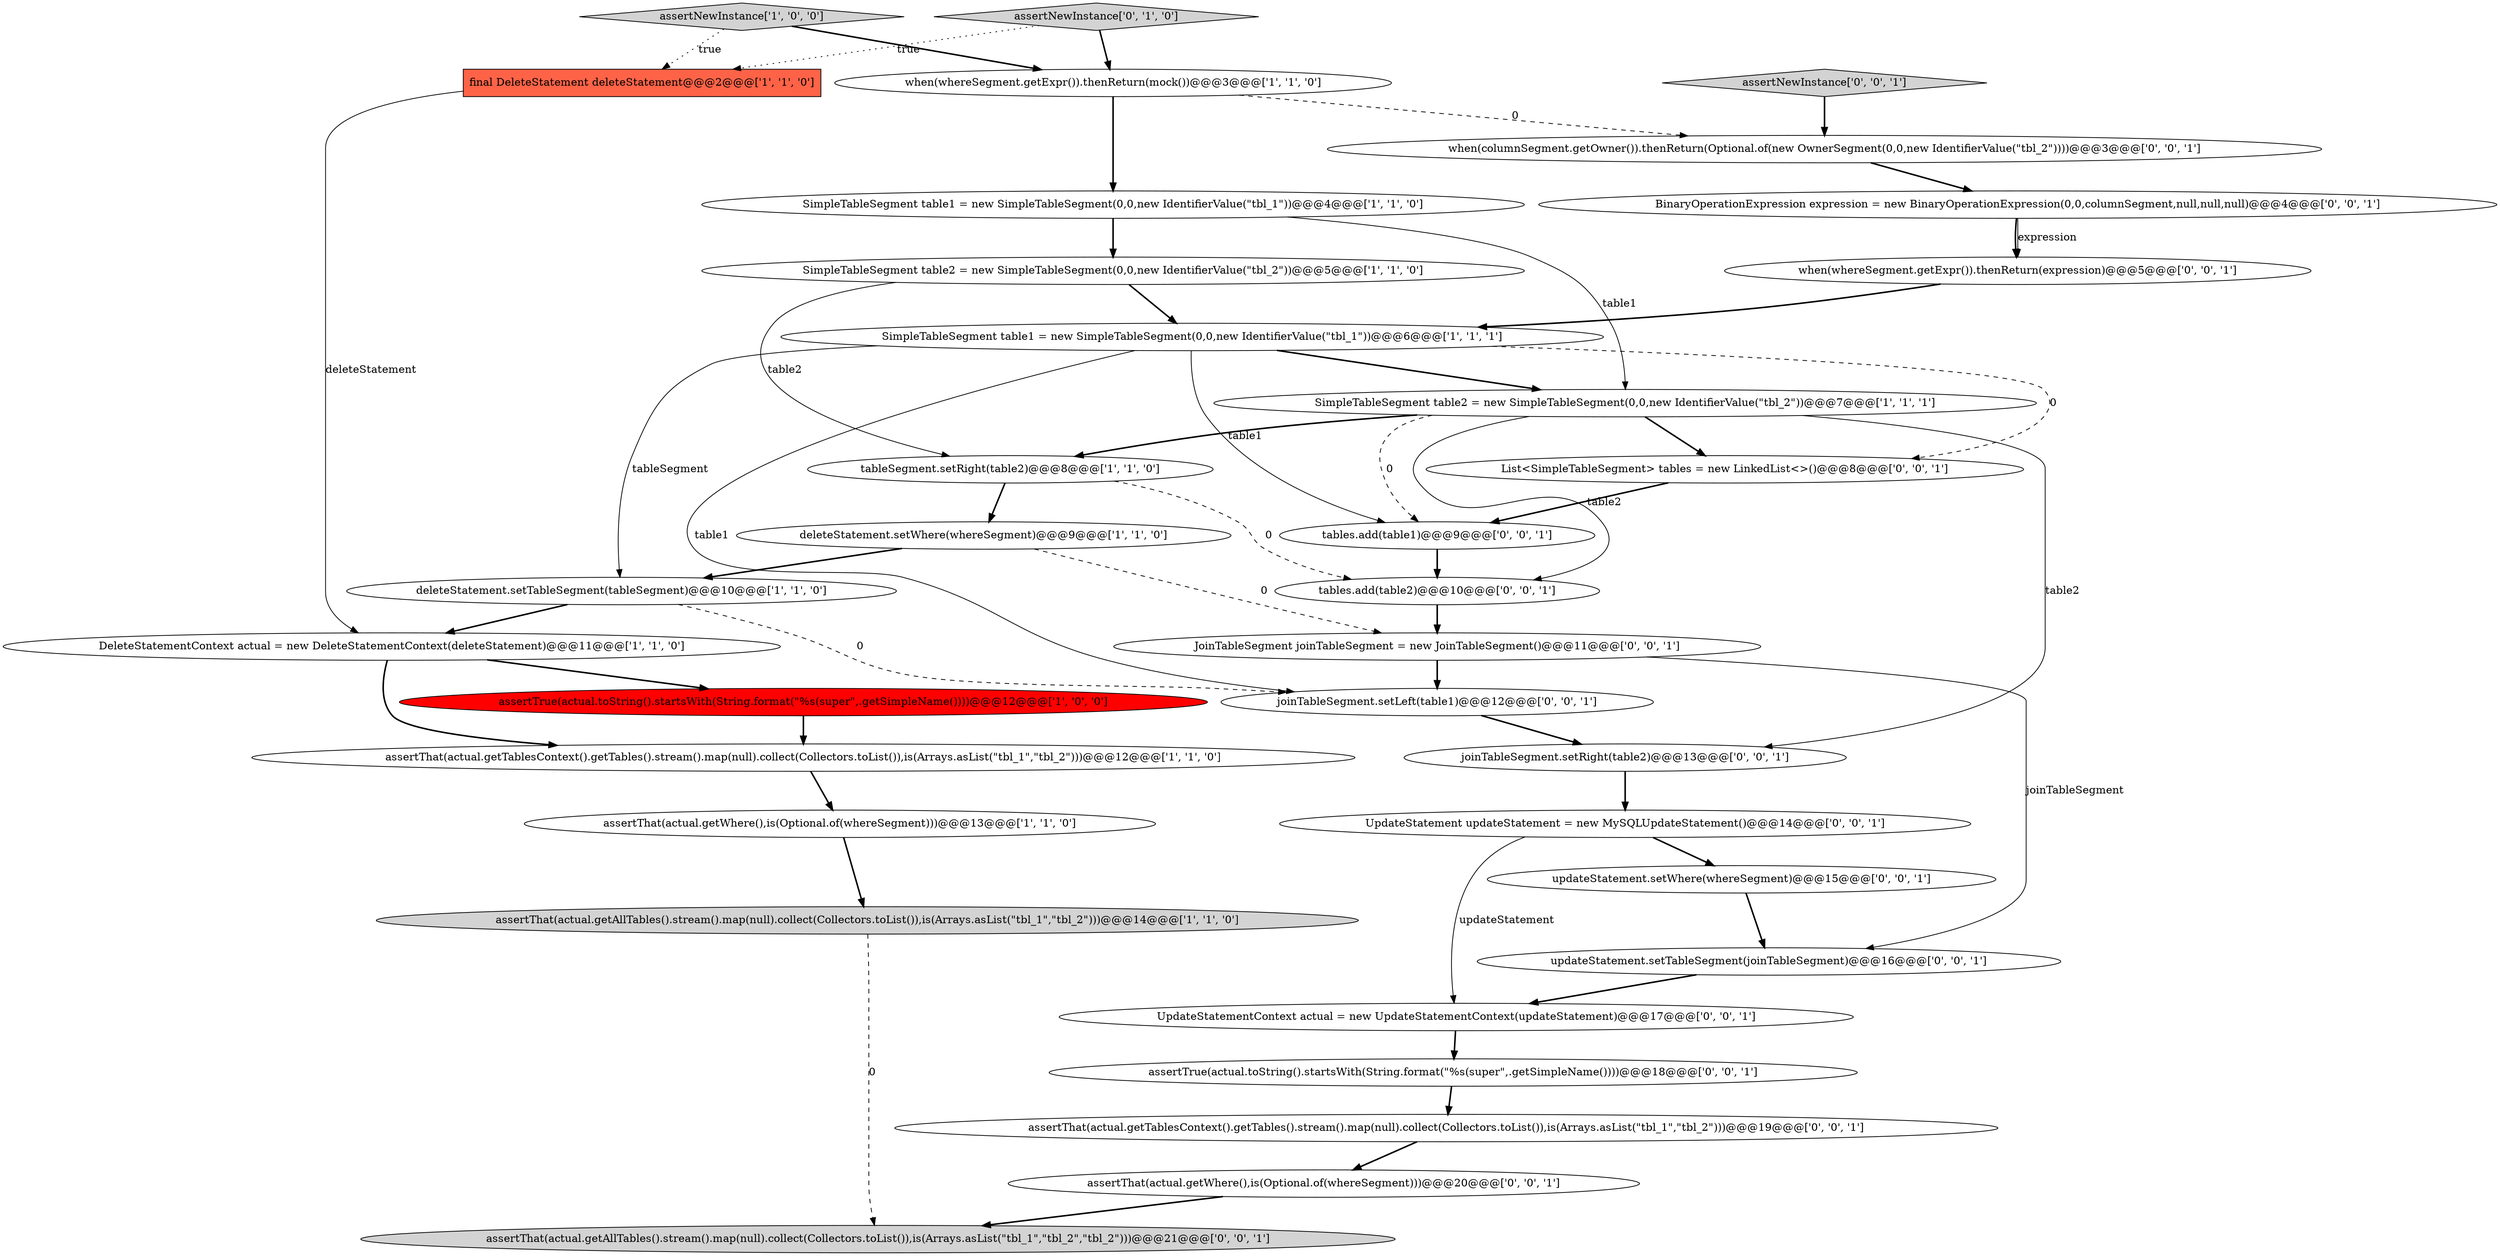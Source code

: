 digraph {
32 [style = filled, label = "when(columnSegment.getOwner()).thenReturn(Optional.of(new OwnerSegment(0,0,new IdentifierValue(\"tbl_2\"))))@@@3@@@['0', '0', '1']", fillcolor = white, shape = ellipse image = "AAA0AAABBB3BBB"];
8 [style = filled, label = "deleteStatement.setTableSegment(tableSegment)@@@10@@@['1', '1', '0']", fillcolor = white, shape = ellipse image = "AAA0AAABBB1BBB"];
25 [style = filled, label = "updateStatement.setWhere(whereSegment)@@@15@@@['0', '0', '1']", fillcolor = white, shape = ellipse image = "AAA0AAABBB3BBB"];
7 [style = filled, label = "deleteStatement.setWhere(whereSegment)@@@9@@@['1', '1', '0']", fillcolor = white, shape = ellipse image = "AAA0AAABBB1BBB"];
30 [style = filled, label = "tables.add(table2)@@@10@@@['0', '0', '1']", fillcolor = white, shape = ellipse image = "AAA0AAABBB3BBB"];
12 [style = filled, label = "assertThat(actual.getWhere(),is(Optional.of(whereSegment)))@@@13@@@['1', '1', '0']", fillcolor = white, shape = ellipse image = "AAA0AAABBB1BBB"];
4 [style = filled, label = "when(whereSegment.getExpr()).thenReturn(mock())@@@3@@@['1', '1', '0']", fillcolor = white, shape = ellipse image = "AAA0AAABBB1BBB"];
13 [style = filled, label = "SimpleTableSegment table2 = new SimpleTableSegment(0,0,new IdentifierValue(\"tbl_2\"))@@@7@@@['1', '1', '1']", fillcolor = white, shape = ellipse image = "AAA0AAABBB1BBB"];
29 [style = filled, label = "UpdateStatementContext actual = new UpdateStatementContext(updateStatement)@@@17@@@['0', '0', '1']", fillcolor = white, shape = ellipse image = "AAA0AAABBB3BBB"];
22 [style = filled, label = "assertThat(actual.getAllTables().stream().map(null).collect(Collectors.toList()),is(Arrays.asList(\"tbl_1\",\"tbl_2\",\"tbl_2\")))@@@21@@@['0', '0', '1']", fillcolor = lightgray, shape = ellipse image = "AAA0AAABBB3BBB"];
20 [style = filled, label = "assertThat(actual.getWhere(),is(Optional.of(whereSegment)))@@@20@@@['0', '0', '1']", fillcolor = white, shape = ellipse image = "AAA0AAABBB3BBB"];
10 [style = filled, label = "final DeleteStatement deleteStatement@@@2@@@['1', '1', '0']", fillcolor = tomato, shape = box image = "AAA0AAABBB1BBB"];
11 [style = filled, label = "SimpleTableSegment table1 = new SimpleTableSegment(0,0,new IdentifierValue(\"tbl_1\"))@@@4@@@['1', '1', '0']", fillcolor = white, shape = ellipse image = "AAA0AAABBB1BBB"];
26 [style = filled, label = "updateStatement.setTableSegment(joinTableSegment)@@@16@@@['0', '0', '1']", fillcolor = white, shape = ellipse image = "AAA0AAABBB3BBB"];
5 [style = filled, label = "assertThat(actual.getTablesContext().getTables().stream().map(null).collect(Collectors.toList()),is(Arrays.asList(\"tbl_1\",\"tbl_2\")))@@@12@@@['1', '1', '0']", fillcolor = white, shape = ellipse image = "AAA0AAABBB1BBB"];
24 [style = filled, label = "JoinTableSegment joinTableSegment = new JoinTableSegment()@@@11@@@['0', '0', '1']", fillcolor = white, shape = ellipse image = "AAA0AAABBB3BBB"];
27 [style = filled, label = "List<SimpleTableSegment> tables = new LinkedList<>()@@@8@@@['0', '0', '1']", fillcolor = white, shape = ellipse image = "AAA0AAABBB3BBB"];
6 [style = filled, label = "DeleteStatementContext actual = new DeleteStatementContext(deleteStatement)@@@11@@@['1', '1', '0']", fillcolor = white, shape = ellipse image = "AAA0AAABBB1BBB"];
17 [style = filled, label = "assertTrue(actual.toString().startsWith(String.format(\"%s(super\",.getSimpleName())))@@@18@@@['0', '0', '1']", fillcolor = white, shape = ellipse image = "AAA0AAABBB3BBB"];
16 [style = filled, label = "joinTableSegment.setLeft(table1)@@@12@@@['0', '0', '1']", fillcolor = white, shape = ellipse image = "AAA0AAABBB3BBB"];
9 [style = filled, label = "SimpleTableSegment table1 = new SimpleTableSegment(0,0,new IdentifierValue(\"tbl_1\"))@@@6@@@['1', '1', '1']", fillcolor = white, shape = ellipse image = "AAA0AAABBB1BBB"];
28 [style = filled, label = "tables.add(table1)@@@9@@@['0', '0', '1']", fillcolor = white, shape = ellipse image = "AAA0AAABBB3BBB"];
33 [style = filled, label = "joinTableSegment.setRight(table2)@@@13@@@['0', '0', '1']", fillcolor = white, shape = ellipse image = "AAA0AAABBB3BBB"];
1 [style = filled, label = "assertTrue(actual.toString().startsWith(String.format(\"%s(super\",.getSimpleName())))@@@12@@@['1', '0', '0']", fillcolor = red, shape = ellipse image = "AAA1AAABBB1BBB"];
14 [style = filled, label = "SimpleTableSegment table2 = new SimpleTableSegment(0,0,new IdentifierValue(\"tbl_2\"))@@@5@@@['1', '1', '0']", fillcolor = white, shape = ellipse image = "AAA0AAABBB1BBB"];
2 [style = filled, label = "assertNewInstance['1', '0', '0']", fillcolor = lightgray, shape = diamond image = "AAA0AAABBB1BBB"];
3 [style = filled, label = "assertThat(actual.getAllTables().stream().map(null).collect(Collectors.toList()),is(Arrays.asList(\"tbl_1\",\"tbl_2\")))@@@14@@@['1', '1', '0']", fillcolor = lightgray, shape = ellipse image = "AAA0AAABBB1BBB"];
23 [style = filled, label = "assertNewInstance['0', '0', '1']", fillcolor = lightgray, shape = diamond image = "AAA0AAABBB3BBB"];
15 [style = filled, label = "assertNewInstance['0', '1', '0']", fillcolor = lightgray, shape = diamond image = "AAA0AAABBB2BBB"];
18 [style = filled, label = "BinaryOperationExpression expression = new BinaryOperationExpression(0,0,columnSegment,null,null,null)@@@4@@@['0', '0', '1']", fillcolor = white, shape = ellipse image = "AAA0AAABBB3BBB"];
21 [style = filled, label = "assertThat(actual.getTablesContext().getTables().stream().map(null).collect(Collectors.toList()),is(Arrays.asList(\"tbl_1\",\"tbl_2\")))@@@19@@@['0', '0', '1']", fillcolor = white, shape = ellipse image = "AAA0AAABBB3BBB"];
31 [style = filled, label = "UpdateStatement updateStatement = new MySQLUpdateStatement()@@@14@@@['0', '0', '1']", fillcolor = white, shape = ellipse image = "AAA0AAABBB3BBB"];
0 [style = filled, label = "tableSegment.setRight(table2)@@@8@@@['1', '1', '0']", fillcolor = white, shape = ellipse image = "AAA0AAABBB1BBB"];
19 [style = filled, label = "when(whereSegment.getExpr()).thenReturn(expression)@@@5@@@['0', '0', '1']", fillcolor = white, shape = ellipse image = "AAA0AAABBB3BBB"];
1->5 [style = bold, label=""];
2->10 [style = dotted, label="true"];
30->24 [style = bold, label=""];
8->16 [style = dashed, label="0"];
24->26 [style = solid, label="joinTableSegment"];
31->25 [style = bold, label=""];
29->17 [style = bold, label=""];
9->16 [style = solid, label="table1"];
28->30 [style = bold, label=""];
13->30 [style = solid, label="table2"];
11->14 [style = bold, label=""];
18->19 [style = solid, label="expression"];
26->29 [style = bold, label=""];
27->28 [style = bold, label=""];
9->8 [style = solid, label="tableSegment"];
18->19 [style = bold, label=""];
10->6 [style = solid, label="deleteStatement"];
23->32 [style = bold, label=""];
9->27 [style = dashed, label="0"];
15->10 [style = dotted, label="true"];
8->6 [style = bold, label=""];
3->22 [style = dashed, label="0"];
7->8 [style = bold, label=""];
11->13 [style = solid, label="table1"];
2->4 [style = bold, label=""];
20->22 [style = bold, label=""];
0->7 [style = bold, label=""];
4->32 [style = dashed, label="0"];
14->0 [style = solid, label="table2"];
9->28 [style = solid, label="table1"];
6->1 [style = bold, label=""];
24->16 [style = bold, label=""];
6->5 [style = bold, label=""];
13->28 [style = dashed, label="0"];
13->27 [style = bold, label=""];
21->20 [style = bold, label=""];
5->12 [style = bold, label=""];
19->9 [style = bold, label=""];
16->33 [style = bold, label=""];
7->24 [style = dashed, label="0"];
25->26 [style = bold, label=""];
0->30 [style = dashed, label="0"];
15->4 [style = bold, label=""];
13->33 [style = solid, label="table2"];
33->31 [style = bold, label=""];
14->9 [style = bold, label=""];
12->3 [style = bold, label=""];
32->18 [style = bold, label=""];
4->11 [style = bold, label=""];
17->21 [style = bold, label=""];
31->29 [style = solid, label="updateStatement"];
13->0 [style = bold, label=""];
9->13 [style = bold, label=""];
}
